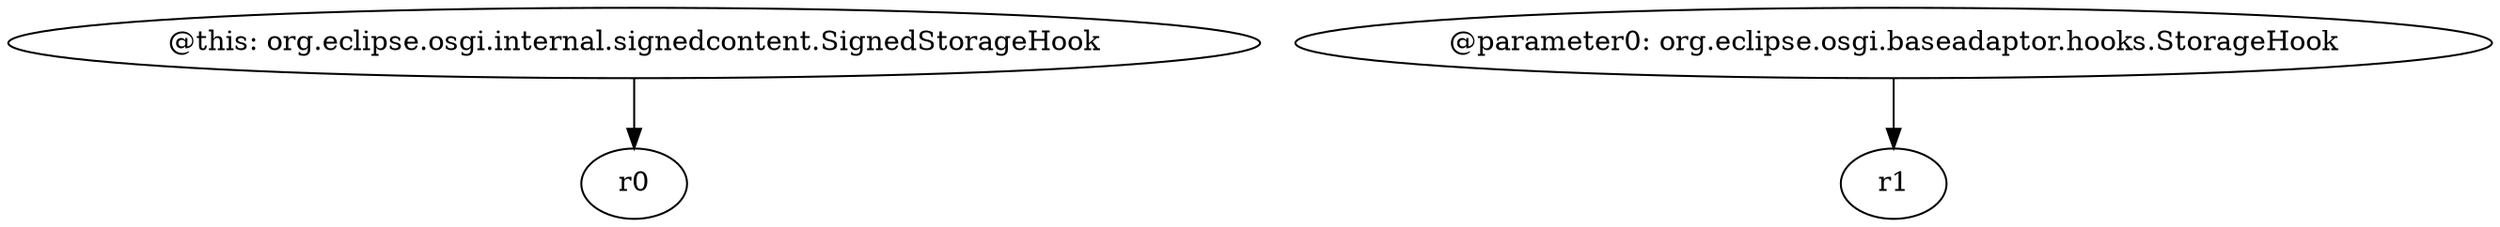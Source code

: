 digraph g {
0[label="@this: org.eclipse.osgi.internal.signedcontent.SignedStorageHook"]
1[label="r0"]
0->1[label=""]
2[label="@parameter0: org.eclipse.osgi.baseadaptor.hooks.StorageHook"]
3[label="r1"]
2->3[label=""]
}